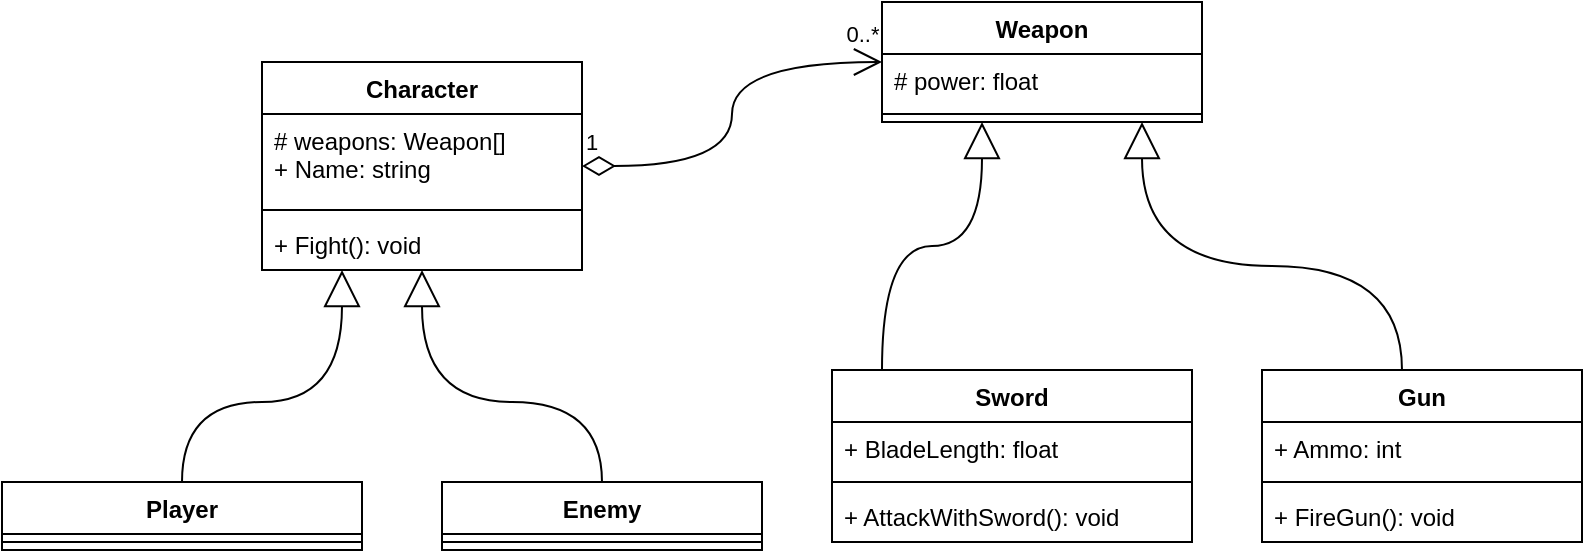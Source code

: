 <mxfile version="17.4.1" type="device"><diagram id="rMq9JJ4YsdIfDUn-wEkI" name="Page-1"><mxGraphModel dx="868" dy="489" grid="1" gridSize="10" guides="1" tooltips="1" connect="1" arrows="1" fold="1" page="1" pageScale="1" pageWidth="850" pageHeight="1100" math="0" shadow="0"><root><mxCell id="0"/><mxCell id="1" parent="0"/><mxCell id="sWQGLnXt4CMstkbVsWoB-1" value="Character" style="swimlane;fontStyle=1;align=center;verticalAlign=top;childLayout=stackLayout;horizontal=1;startSize=26;horizontalStack=0;resizeParent=1;resizeParentMax=0;resizeLast=0;collapsible=1;marginBottom=0;" vertex="1" parent="1"><mxGeometry x="140" y="80" width="160" height="104" as="geometry"/></mxCell><mxCell id="sWQGLnXt4CMstkbVsWoB-2" value="# weapons: Weapon[]&#xA;+ Name: string" style="text;strokeColor=none;fillColor=none;align=left;verticalAlign=top;spacingLeft=4;spacingRight=4;overflow=hidden;rotatable=0;points=[[0,0.5],[1,0.5]];portConstraint=eastwest;" vertex="1" parent="sWQGLnXt4CMstkbVsWoB-1"><mxGeometry y="26" width="160" height="44" as="geometry"/></mxCell><mxCell id="sWQGLnXt4CMstkbVsWoB-3" value="" style="line;strokeWidth=1;fillColor=none;align=left;verticalAlign=middle;spacingTop=-1;spacingLeft=3;spacingRight=3;rotatable=0;labelPosition=right;points=[];portConstraint=eastwest;" vertex="1" parent="sWQGLnXt4CMstkbVsWoB-1"><mxGeometry y="70" width="160" height="8" as="geometry"/></mxCell><mxCell id="sWQGLnXt4CMstkbVsWoB-4" value="+ Fight(): void" style="text;strokeColor=none;fillColor=none;align=left;verticalAlign=top;spacingLeft=4;spacingRight=4;overflow=hidden;rotatable=0;points=[[0,0.5],[1,0.5]];portConstraint=eastwest;" vertex="1" parent="sWQGLnXt4CMstkbVsWoB-1"><mxGeometry y="78" width="160" height="26" as="geometry"/></mxCell><mxCell id="sWQGLnXt4CMstkbVsWoB-5" value="Enemy" style="swimlane;fontStyle=1;align=center;verticalAlign=top;childLayout=stackLayout;horizontal=1;startSize=26;horizontalStack=0;resizeParent=1;resizeParentMax=0;resizeLast=0;collapsible=1;marginBottom=0;" vertex="1" parent="1"><mxGeometry x="230" y="290" width="160" height="34" as="geometry"/></mxCell><mxCell id="sWQGLnXt4CMstkbVsWoB-7" value="" style="line;strokeWidth=1;fillColor=none;align=left;verticalAlign=middle;spacingTop=-1;spacingLeft=3;spacingRight=3;rotatable=0;labelPosition=right;points=[];portConstraint=eastwest;" vertex="1" parent="sWQGLnXt4CMstkbVsWoB-5"><mxGeometry y="26" width="160" height="8" as="geometry"/></mxCell><mxCell id="sWQGLnXt4CMstkbVsWoB-9" value="Weapon" style="swimlane;fontStyle=1;align=center;verticalAlign=top;childLayout=stackLayout;horizontal=1;startSize=26;horizontalStack=0;resizeParent=1;resizeParentMax=0;resizeLast=0;collapsible=1;marginBottom=0;" vertex="1" parent="1"><mxGeometry x="450" y="50" width="160" height="60" as="geometry"/></mxCell><mxCell id="sWQGLnXt4CMstkbVsWoB-10" value="# power: float" style="text;strokeColor=none;fillColor=none;align=left;verticalAlign=top;spacingLeft=4;spacingRight=4;overflow=hidden;rotatable=0;points=[[0,0.5],[1,0.5]];portConstraint=eastwest;" vertex="1" parent="sWQGLnXt4CMstkbVsWoB-9"><mxGeometry y="26" width="160" height="26" as="geometry"/></mxCell><mxCell id="sWQGLnXt4CMstkbVsWoB-11" value="" style="line;strokeWidth=1;fillColor=none;align=left;verticalAlign=middle;spacingTop=-1;spacingLeft=3;spacingRight=3;rotatable=0;labelPosition=right;points=[];portConstraint=eastwest;" vertex="1" parent="sWQGLnXt4CMstkbVsWoB-9"><mxGeometry y="52" width="160" height="8" as="geometry"/></mxCell><mxCell id="sWQGLnXt4CMstkbVsWoB-13" value="Sword" style="swimlane;fontStyle=1;align=center;verticalAlign=top;childLayout=stackLayout;horizontal=1;startSize=26;horizontalStack=0;resizeParent=1;resizeParentMax=0;resizeLast=0;collapsible=1;marginBottom=0;" vertex="1" parent="1"><mxGeometry x="425" y="234" width="180" height="86" as="geometry"/></mxCell><mxCell id="sWQGLnXt4CMstkbVsWoB-14" value="+ BladeLength: float" style="text;strokeColor=none;fillColor=none;align=left;verticalAlign=top;spacingLeft=4;spacingRight=4;overflow=hidden;rotatable=0;points=[[0,0.5],[1,0.5]];portConstraint=eastwest;" vertex="1" parent="sWQGLnXt4CMstkbVsWoB-13"><mxGeometry y="26" width="180" height="26" as="geometry"/></mxCell><mxCell id="sWQGLnXt4CMstkbVsWoB-15" value="" style="line;strokeWidth=1;fillColor=none;align=left;verticalAlign=middle;spacingTop=-1;spacingLeft=3;spacingRight=3;rotatable=0;labelPosition=right;points=[];portConstraint=eastwest;" vertex="1" parent="sWQGLnXt4CMstkbVsWoB-13"><mxGeometry y="52" width="180" height="8" as="geometry"/></mxCell><mxCell id="sWQGLnXt4CMstkbVsWoB-16" value="+ AttackWithSword(): void" style="text;strokeColor=none;fillColor=none;align=left;verticalAlign=top;spacingLeft=4;spacingRight=4;overflow=hidden;rotatable=0;points=[[0,0.5],[1,0.5]];portConstraint=eastwest;" vertex="1" parent="sWQGLnXt4CMstkbVsWoB-13"><mxGeometry y="60" width="180" height="26" as="geometry"/></mxCell><mxCell id="sWQGLnXt4CMstkbVsWoB-17" value="Gun" style="swimlane;fontStyle=1;align=center;verticalAlign=top;childLayout=stackLayout;horizontal=1;startSize=26;horizontalStack=0;resizeParent=1;resizeParentMax=0;resizeLast=0;collapsible=1;marginBottom=0;" vertex="1" parent="1"><mxGeometry x="640" y="234" width="160" height="86" as="geometry"/></mxCell><mxCell id="sWQGLnXt4CMstkbVsWoB-18" value="+ Ammo: int" style="text;strokeColor=none;fillColor=none;align=left;verticalAlign=top;spacingLeft=4;spacingRight=4;overflow=hidden;rotatable=0;points=[[0,0.5],[1,0.5]];portConstraint=eastwest;" vertex="1" parent="sWQGLnXt4CMstkbVsWoB-17"><mxGeometry y="26" width="160" height="26" as="geometry"/></mxCell><mxCell id="sWQGLnXt4CMstkbVsWoB-19" value="" style="line;strokeWidth=1;fillColor=none;align=left;verticalAlign=middle;spacingTop=-1;spacingLeft=3;spacingRight=3;rotatable=0;labelPosition=right;points=[];portConstraint=eastwest;" vertex="1" parent="sWQGLnXt4CMstkbVsWoB-17"><mxGeometry y="52" width="160" height="8" as="geometry"/></mxCell><mxCell id="sWQGLnXt4CMstkbVsWoB-20" value="+ FireGun(): void" style="text;strokeColor=none;fillColor=none;align=left;verticalAlign=top;spacingLeft=4;spacingRight=4;overflow=hidden;rotatable=0;points=[[0,0.5],[1,0.5]];portConstraint=eastwest;" vertex="1" parent="sWQGLnXt4CMstkbVsWoB-17"><mxGeometry y="60" width="160" height="26" as="geometry"/></mxCell><mxCell id="sWQGLnXt4CMstkbVsWoB-25" value="" style="endArrow=block;endSize=16;endFill=0;html=1;rounded=0;exitX=0.5;exitY=0;exitDx=0;exitDy=0;edgeStyle=orthogonalEdgeStyle;curved=1;" edge="1" parent="1" source="sWQGLnXt4CMstkbVsWoB-21" target="sWQGLnXt4CMstkbVsWoB-1"><mxGeometry width="160" relative="1" as="geometry"><mxPoint x="340" y="260" as="sourcePoint"/><mxPoint x="220" y="230" as="targetPoint"/><Array as="points"><mxPoint x="100" y="250"/><mxPoint x="180" y="250"/></Array></mxGeometry></mxCell><mxCell id="sWQGLnXt4CMstkbVsWoB-21" value="Player" style="swimlane;fontStyle=1;align=center;verticalAlign=top;childLayout=stackLayout;horizontal=1;startSize=26;horizontalStack=0;resizeParent=1;resizeParentMax=0;resizeLast=0;collapsible=1;marginBottom=0;" vertex="1" parent="1"><mxGeometry x="10" y="290" width="180" height="34" as="geometry"/></mxCell><mxCell id="sWQGLnXt4CMstkbVsWoB-23" value="" style="line;strokeWidth=1;fillColor=none;align=left;verticalAlign=middle;spacingTop=-1;spacingLeft=3;spacingRight=3;rotatable=0;labelPosition=right;points=[];portConstraint=eastwest;" vertex="1" parent="sWQGLnXt4CMstkbVsWoB-21"><mxGeometry y="26" width="180" height="8" as="geometry"/></mxCell><mxCell id="sWQGLnXt4CMstkbVsWoB-27" value="" style="endArrow=block;endSize=16;endFill=0;html=1;rounded=0;edgeStyle=orthogonalEdgeStyle;curved=1;" edge="1" parent="1" source="sWQGLnXt4CMstkbVsWoB-5" target="sWQGLnXt4CMstkbVsWoB-1"><mxGeometry width="160" relative="1" as="geometry"><mxPoint x="110" y="300" as="sourcePoint"/><mxPoint x="167" y="194" as="targetPoint"/><Array as="points"><mxPoint x="310" y="250"/><mxPoint x="220" y="250"/></Array></mxGeometry></mxCell><mxCell id="sWQGLnXt4CMstkbVsWoB-28" value="1" style="endArrow=open;html=1;endSize=12;startArrow=diamondThin;startSize=14;startFill=0;edgeStyle=orthogonalEdgeStyle;align=left;verticalAlign=bottom;rounded=0;curved=1;" edge="1" parent="1" source="sWQGLnXt4CMstkbVsWoB-1" target="sWQGLnXt4CMstkbVsWoB-9"><mxGeometry x="-1" y="3" relative="1" as="geometry"><mxPoint x="340" y="260" as="sourcePoint"/><mxPoint x="500" y="260" as="targetPoint"/></mxGeometry></mxCell><mxCell id="sWQGLnXt4CMstkbVsWoB-29" value="0..*" style="edgeLabel;html=1;align=center;verticalAlign=middle;resizable=0;points=[];" vertex="1" connectable="0" parent="sWQGLnXt4CMstkbVsWoB-28"><mxGeometry x="0.777" y="1" relative="1" as="geometry"><mxPoint x="12" y="-13" as="offset"/></mxGeometry></mxCell><mxCell id="sWQGLnXt4CMstkbVsWoB-30" value="" style="endArrow=block;endSize=16;endFill=0;html=1;rounded=0;edgeStyle=orthogonalEdgeStyle;curved=1;" edge="1" parent="1" source="sWQGLnXt4CMstkbVsWoB-13" target="sWQGLnXt4CMstkbVsWoB-9"><mxGeometry width="160" relative="1" as="geometry"><mxPoint x="320" y="300" as="sourcePoint"/><mxPoint x="230" y="194" as="targetPoint"/><Array as="points"><mxPoint x="450" y="172"/><mxPoint x="500" y="172"/></Array></mxGeometry></mxCell><mxCell id="sWQGLnXt4CMstkbVsWoB-31" value="" style="endArrow=block;endSize=16;endFill=0;html=1;rounded=0;edgeStyle=orthogonalEdgeStyle;curved=1;" edge="1" parent="1" source="sWQGLnXt4CMstkbVsWoB-17" target="sWQGLnXt4CMstkbVsWoB-9"><mxGeometry width="160" relative="1" as="geometry"><mxPoint x="470" y="244" as="sourcePoint"/><mxPoint x="540" y="110" as="targetPoint"/><Array as="points"><mxPoint x="710" y="182"/><mxPoint x="580" y="182"/></Array></mxGeometry></mxCell></root></mxGraphModel></diagram></mxfile>